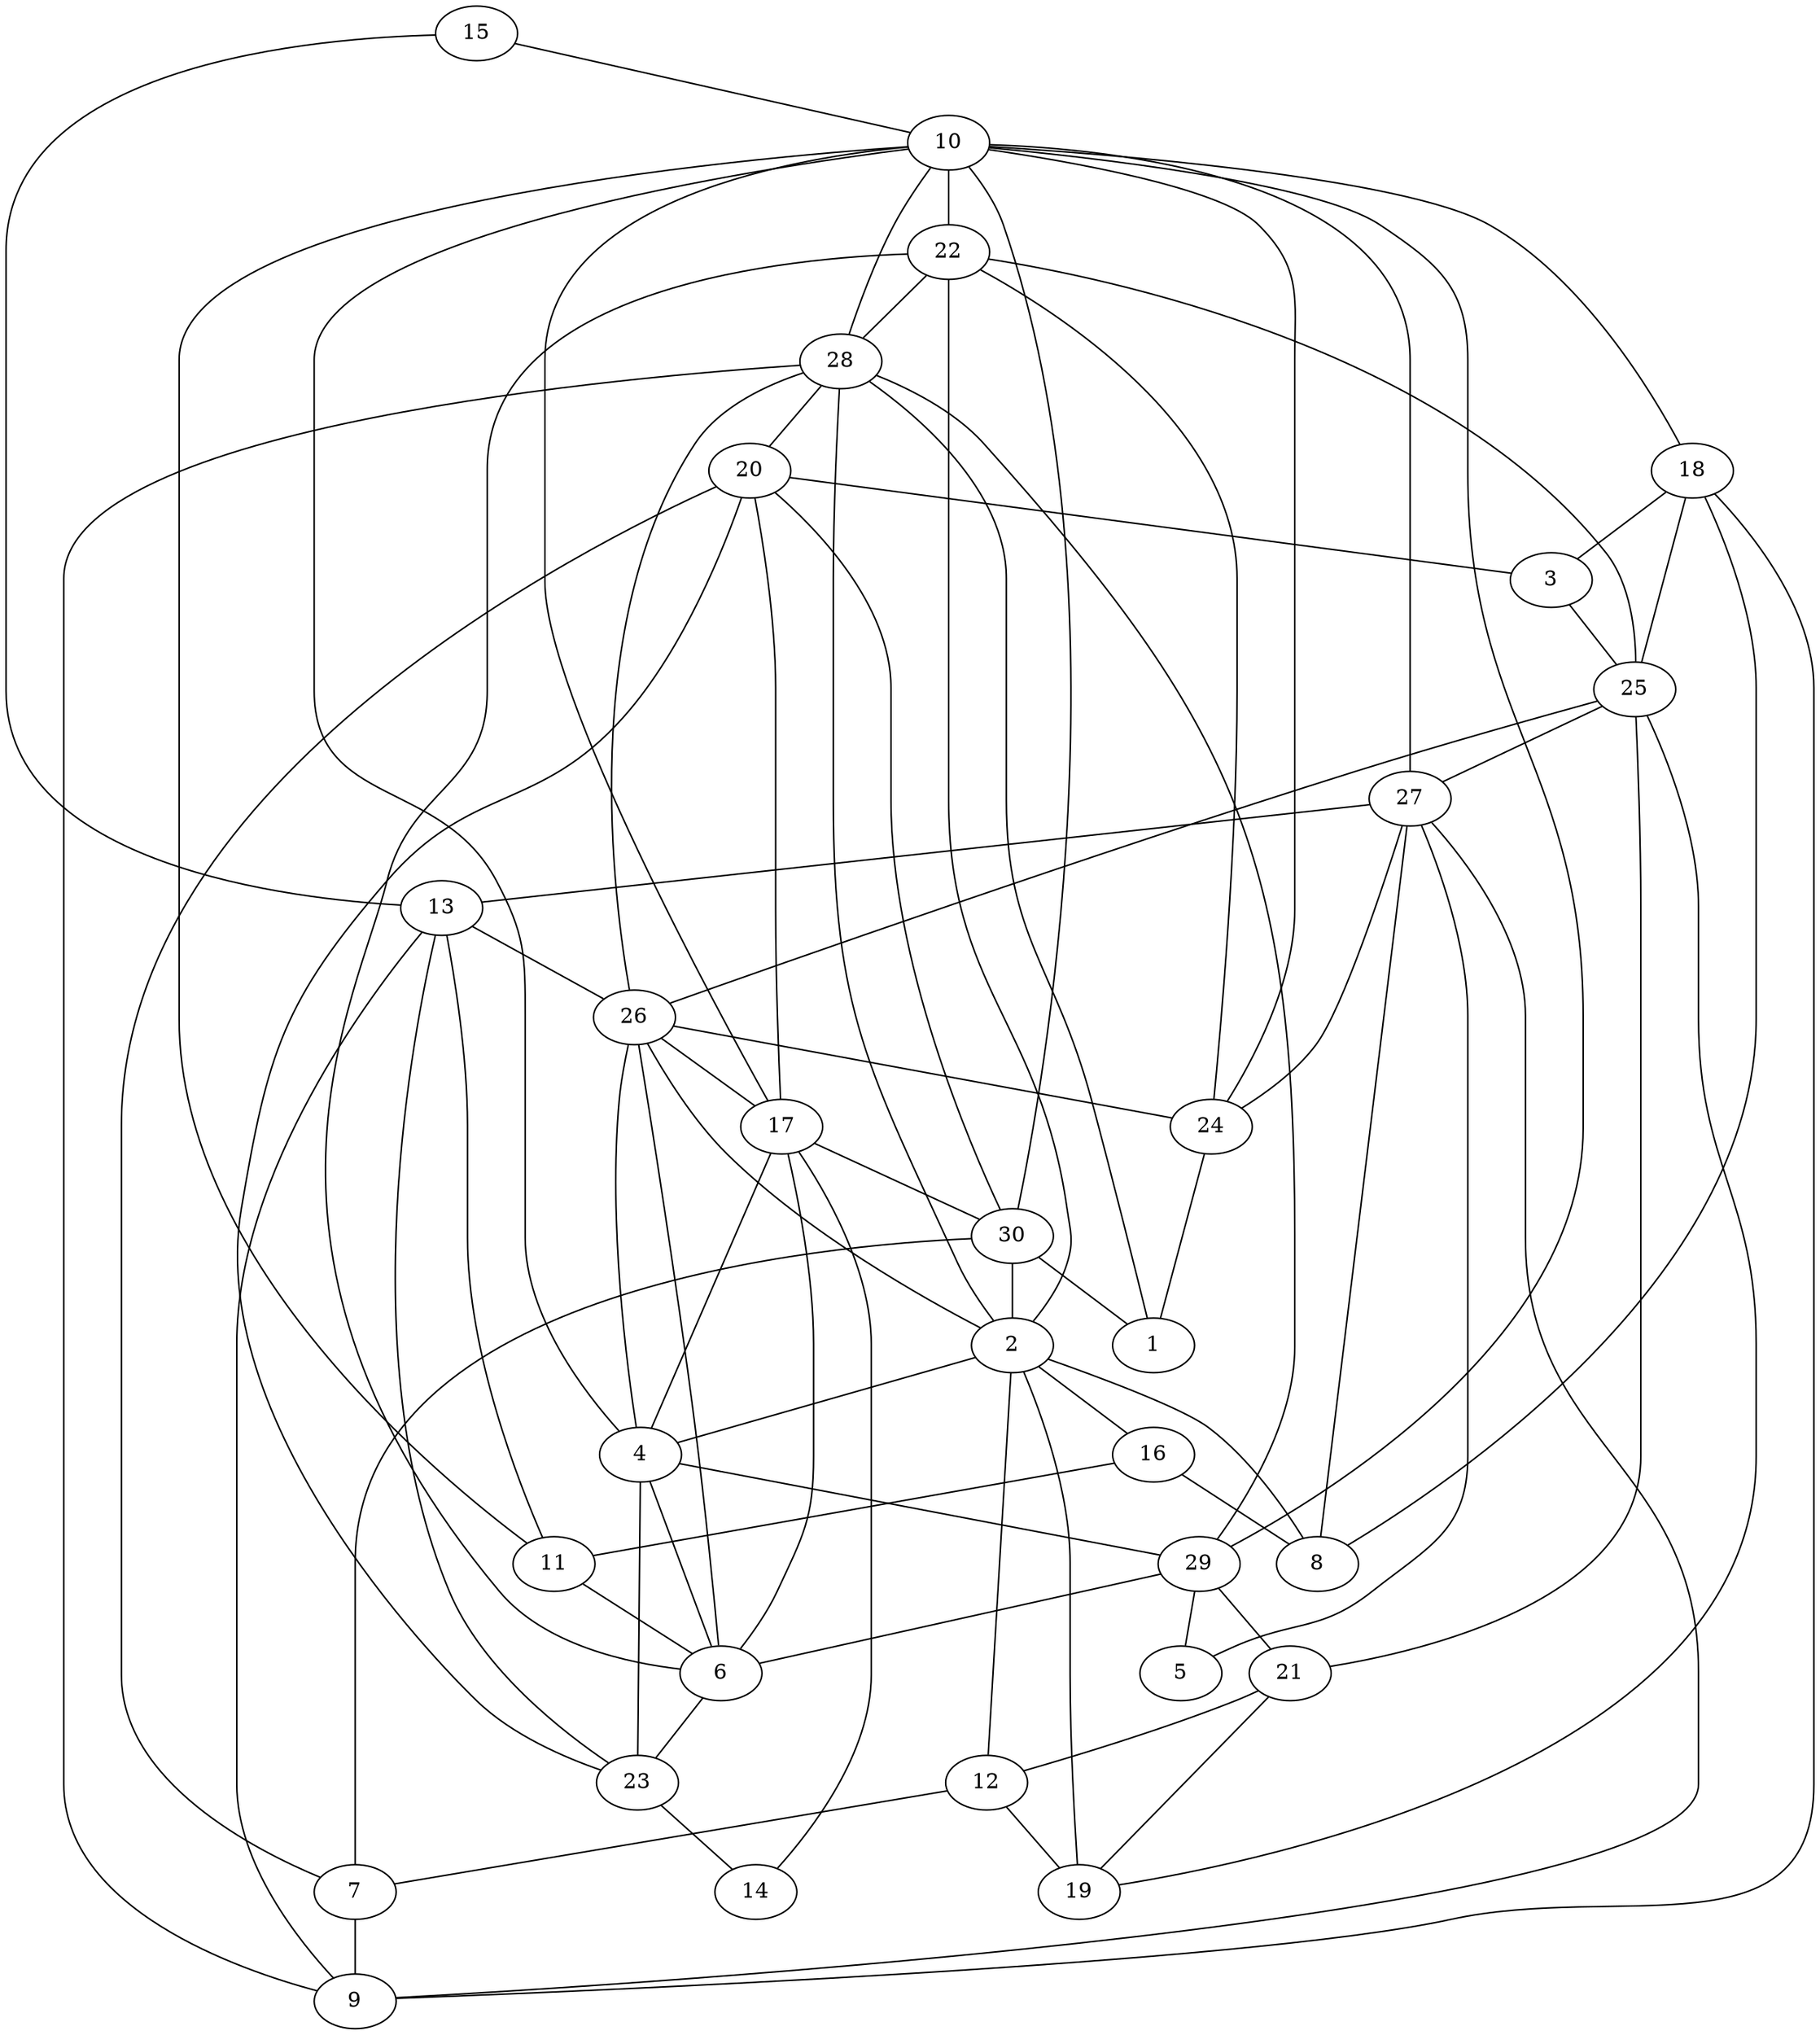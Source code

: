 graph g_m_80{
10--28
4--6
9--27
4--29
12--19
12--2
2--19
3--25
18--3
2--26
16--8
4--23
15--10
21--19
18--9
8--27
26--28
29--5
19--25
26--17
2--4
21--12
30--2
10--4
26--24
27--13
13--11
22--28
22--24
7--20
30--1
30--10
9--28
29--21
6--17
7--9
18--8
27--5
16--11
25--27
18--25
10--29
2--28
28--20
22--25
28--1
10--22
7--30
17--10
26--25
10--18
13--26
20--17
12--7
23--14
22--2
2--16
29--6
22--6
4--26
20--30
17--14
10--27
2--8
11--6
25--21
10--24
29--28
20--3
17--30
6--26
13--23
24--1
20--23
15--13
11--10
9--13
24--27
6--23
4--17
}
